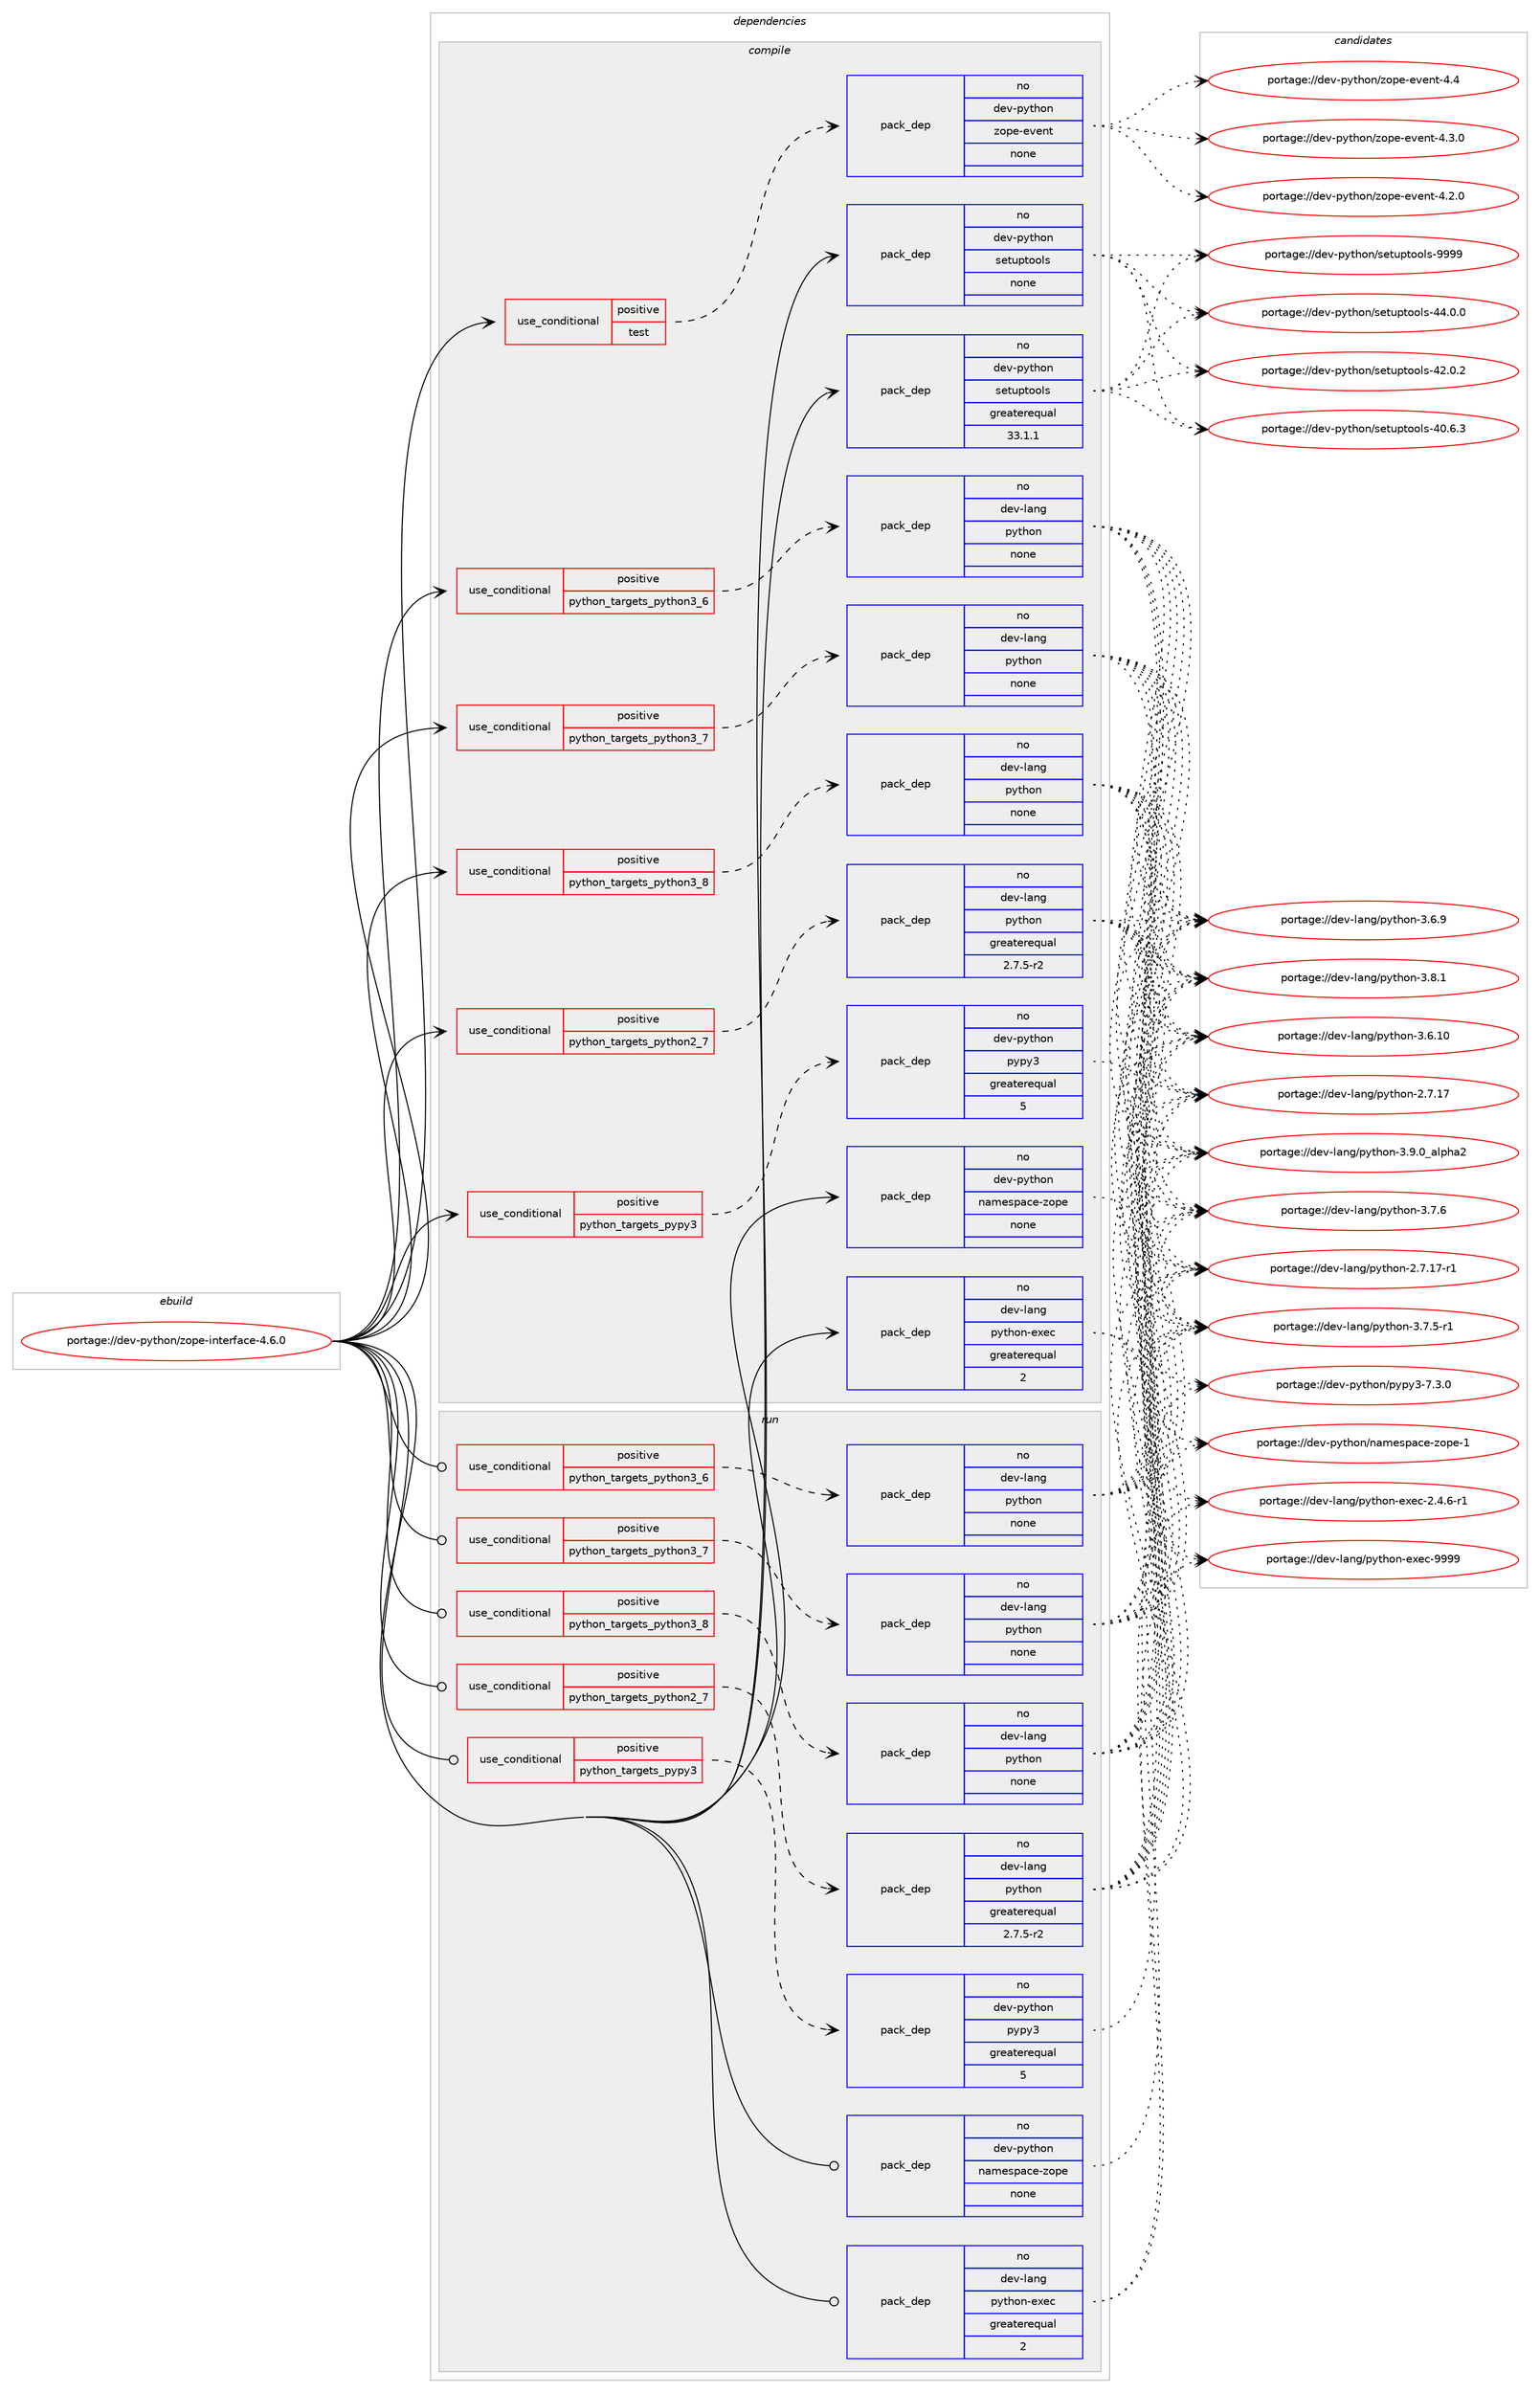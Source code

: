 digraph prolog {

# *************
# Graph options
# *************

newrank=true;
concentrate=true;
compound=true;
graph [rankdir=LR,fontname=Helvetica,fontsize=10,ranksep=1.5];#, ranksep=2.5, nodesep=0.2];
edge  [arrowhead=vee];
node  [fontname=Helvetica,fontsize=10];

# **********
# The ebuild
# **********

subgraph cluster_leftcol {
color=gray;
label=<<i>ebuild</i>>;
id [label="portage://dev-python/zope-interface-4.6.0", color=red, width=4, href="../dev-python/zope-interface-4.6.0.svg"];
}

# ****************
# The dependencies
# ****************

subgraph cluster_midcol {
color=gray;
label=<<i>dependencies</i>>;
subgraph cluster_compile {
fillcolor="#eeeeee";
style=filled;
label=<<i>compile</i>>;
subgraph cond103146 {
dependency416431 [label=<<TABLE BORDER="0" CELLBORDER="1" CELLSPACING="0" CELLPADDING="4"><TR><TD ROWSPAN="3" CELLPADDING="10">use_conditional</TD></TR><TR><TD>positive</TD></TR><TR><TD>python_targets_pypy3</TD></TR></TABLE>>, shape=none, color=red];
subgraph pack308404 {
dependency416432 [label=<<TABLE BORDER="0" CELLBORDER="1" CELLSPACING="0" CELLPADDING="4" WIDTH="220"><TR><TD ROWSPAN="6" CELLPADDING="30">pack_dep</TD></TR><TR><TD WIDTH="110">no</TD></TR><TR><TD>dev-python</TD></TR><TR><TD>pypy3</TD></TR><TR><TD>greaterequal</TD></TR><TR><TD>5</TD></TR></TABLE>>, shape=none, color=blue];
}
dependency416431:e -> dependency416432:w [weight=20,style="dashed",arrowhead="vee"];
}
id:e -> dependency416431:w [weight=20,style="solid",arrowhead="vee"];
subgraph cond103147 {
dependency416433 [label=<<TABLE BORDER="0" CELLBORDER="1" CELLSPACING="0" CELLPADDING="4"><TR><TD ROWSPAN="3" CELLPADDING="10">use_conditional</TD></TR><TR><TD>positive</TD></TR><TR><TD>python_targets_python2_7</TD></TR></TABLE>>, shape=none, color=red];
subgraph pack308405 {
dependency416434 [label=<<TABLE BORDER="0" CELLBORDER="1" CELLSPACING="0" CELLPADDING="4" WIDTH="220"><TR><TD ROWSPAN="6" CELLPADDING="30">pack_dep</TD></TR><TR><TD WIDTH="110">no</TD></TR><TR><TD>dev-lang</TD></TR><TR><TD>python</TD></TR><TR><TD>greaterequal</TD></TR><TR><TD>2.7.5-r2</TD></TR></TABLE>>, shape=none, color=blue];
}
dependency416433:e -> dependency416434:w [weight=20,style="dashed",arrowhead="vee"];
}
id:e -> dependency416433:w [weight=20,style="solid",arrowhead="vee"];
subgraph cond103148 {
dependency416435 [label=<<TABLE BORDER="0" CELLBORDER="1" CELLSPACING="0" CELLPADDING="4"><TR><TD ROWSPAN="3" CELLPADDING="10">use_conditional</TD></TR><TR><TD>positive</TD></TR><TR><TD>python_targets_python3_6</TD></TR></TABLE>>, shape=none, color=red];
subgraph pack308406 {
dependency416436 [label=<<TABLE BORDER="0" CELLBORDER="1" CELLSPACING="0" CELLPADDING="4" WIDTH="220"><TR><TD ROWSPAN="6" CELLPADDING="30">pack_dep</TD></TR><TR><TD WIDTH="110">no</TD></TR><TR><TD>dev-lang</TD></TR><TR><TD>python</TD></TR><TR><TD>none</TD></TR><TR><TD></TD></TR></TABLE>>, shape=none, color=blue];
}
dependency416435:e -> dependency416436:w [weight=20,style="dashed",arrowhead="vee"];
}
id:e -> dependency416435:w [weight=20,style="solid",arrowhead="vee"];
subgraph cond103149 {
dependency416437 [label=<<TABLE BORDER="0" CELLBORDER="1" CELLSPACING="0" CELLPADDING="4"><TR><TD ROWSPAN="3" CELLPADDING="10">use_conditional</TD></TR><TR><TD>positive</TD></TR><TR><TD>python_targets_python3_7</TD></TR></TABLE>>, shape=none, color=red];
subgraph pack308407 {
dependency416438 [label=<<TABLE BORDER="0" CELLBORDER="1" CELLSPACING="0" CELLPADDING="4" WIDTH="220"><TR><TD ROWSPAN="6" CELLPADDING="30">pack_dep</TD></TR><TR><TD WIDTH="110">no</TD></TR><TR><TD>dev-lang</TD></TR><TR><TD>python</TD></TR><TR><TD>none</TD></TR><TR><TD></TD></TR></TABLE>>, shape=none, color=blue];
}
dependency416437:e -> dependency416438:w [weight=20,style="dashed",arrowhead="vee"];
}
id:e -> dependency416437:w [weight=20,style="solid",arrowhead="vee"];
subgraph cond103150 {
dependency416439 [label=<<TABLE BORDER="0" CELLBORDER="1" CELLSPACING="0" CELLPADDING="4"><TR><TD ROWSPAN="3" CELLPADDING="10">use_conditional</TD></TR><TR><TD>positive</TD></TR><TR><TD>python_targets_python3_8</TD></TR></TABLE>>, shape=none, color=red];
subgraph pack308408 {
dependency416440 [label=<<TABLE BORDER="0" CELLBORDER="1" CELLSPACING="0" CELLPADDING="4" WIDTH="220"><TR><TD ROWSPAN="6" CELLPADDING="30">pack_dep</TD></TR><TR><TD WIDTH="110">no</TD></TR><TR><TD>dev-lang</TD></TR><TR><TD>python</TD></TR><TR><TD>none</TD></TR><TR><TD></TD></TR></TABLE>>, shape=none, color=blue];
}
dependency416439:e -> dependency416440:w [weight=20,style="dashed",arrowhead="vee"];
}
id:e -> dependency416439:w [weight=20,style="solid",arrowhead="vee"];
subgraph cond103151 {
dependency416441 [label=<<TABLE BORDER="0" CELLBORDER="1" CELLSPACING="0" CELLPADDING="4"><TR><TD ROWSPAN="3" CELLPADDING="10">use_conditional</TD></TR><TR><TD>positive</TD></TR><TR><TD>test</TD></TR></TABLE>>, shape=none, color=red];
subgraph pack308409 {
dependency416442 [label=<<TABLE BORDER="0" CELLBORDER="1" CELLSPACING="0" CELLPADDING="4" WIDTH="220"><TR><TD ROWSPAN="6" CELLPADDING="30">pack_dep</TD></TR><TR><TD WIDTH="110">no</TD></TR><TR><TD>dev-python</TD></TR><TR><TD>zope-event</TD></TR><TR><TD>none</TD></TR><TR><TD></TD></TR></TABLE>>, shape=none, color=blue];
}
dependency416441:e -> dependency416442:w [weight=20,style="dashed",arrowhead="vee"];
}
id:e -> dependency416441:w [weight=20,style="solid",arrowhead="vee"];
subgraph pack308410 {
dependency416443 [label=<<TABLE BORDER="0" CELLBORDER="1" CELLSPACING="0" CELLPADDING="4" WIDTH="220"><TR><TD ROWSPAN="6" CELLPADDING="30">pack_dep</TD></TR><TR><TD WIDTH="110">no</TD></TR><TR><TD>dev-lang</TD></TR><TR><TD>python-exec</TD></TR><TR><TD>greaterequal</TD></TR><TR><TD>2</TD></TR></TABLE>>, shape=none, color=blue];
}
id:e -> dependency416443:w [weight=20,style="solid",arrowhead="vee"];
subgraph pack308411 {
dependency416444 [label=<<TABLE BORDER="0" CELLBORDER="1" CELLSPACING="0" CELLPADDING="4" WIDTH="220"><TR><TD ROWSPAN="6" CELLPADDING="30">pack_dep</TD></TR><TR><TD WIDTH="110">no</TD></TR><TR><TD>dev-python</TD></TR><TR><TD>namespace-zope</TD></TR><TR><TD>none</TD></TR><TR><TD></TD></TR></TABLE>>, shape=none, color=blue];
}
id:e -> dependency416444:w [weight=20,style="solid",arrowhead="vee"];
subgraph pack308412 {
dependency416445 [label=<<TABLE BORDER="0" CELLBORDER="1" CELLSPACING="0" CELLPADDING="4" WIDTH="220"><TR><TD ROWSPAN="6" CELLPADDING="30">pack_dep</TD></TR><TR><TD WIDTH="110">no</TD></TR><TR><TD>dev-python</TD></TR><TR><TD>setuptools</TD></TR><TR><TD>greaterequal</TD></TR><TR><TD>33.1.1</TD></TR></TABLE>>, shape=none, color=blue];
}
id:e -> dependency416445:w [weight=20,style="solid",arrowhead="vee"];
subgraph pack308413 {
dependency416446 [label=<<TABLE BORDER="0" CELLBORDER="1" CELLSPACING="0" CELLPADDING="4" WIDTH="220"><TR><TD ROWSPAN="6" CELLPADDING="30">pack_dep</TD></TR><TR><TD WIDTH="110">no</TD></TR><TR><TD>dev-python</TD></TR><TR><TD>setuptools</TD></TR><TR><TD>none</TD></TR><TR><TD></TD></TR></TABLE>>, shape=none, color=blue];
}
id:e -> dependency416446:w [weight=20,style="solid",arrowhead="vee"];
}
subgraph cluster_compileandrun {
fillcolor="#eeeeee";
style=filled;
label=<<i>compile and run</i>>;
}
subgraph cluster_run {
fillcolor="#eeeeee";
style=filled;
label=<<i>run</i>>;
subgraph cond103152 {
dependency416447 [label=<<TABLE BORDER="0" CELLBORDER="1" CELLSPACING="0" CELLPADDING="4"><TR><TD ROWSPAN="3" CELLPADDING="10">use_conditional</TD></TR><TR><TD>positive</TD></TR><TR><TD>python_targets_pypy3</TD></TR></TABLE>>, shape=none, color=red];
subgraph pack308414 {
dependency416448 [label=<<TABLE BORDER="0" CELLBORDER="1" CELLSPACING="0" CELLPADDING="4" WIDTH="220"><TR><TD ROWSPAN="6" CELLPADDING="30">pack_dep</TD></TR><TR><TD WIDTH="110">no</TD></TR><TR><TD>dev-python</TD></TR><TR><TD>pypy3</TD></TR><TR><TD>greaterequal</TD></TR><TR><TD>5</TD></TR></TABLE>>, shape=none, color=blue];
}
dependency416447:e -> dependency416448:w [weight=20,style="dashed",arrowhead="vee"];
}
id:e -> dependency416447:w [weight=20,style="solid",arrowhead="odot"];
subgraph cond103153 {
dependency416449 [label=<<TABLE BORDER="0" CELLBORDER="1" CELLSPACING="0" CELLPADDING="4"><TR><TD ROWSPAN="3" CELLPADDING="10">use_conditional</TD></TR><TR><TD>positive</TD></TR><TR><TD>python_targets_python2_7</TD></TR></TABLE>>, shape=none, color=red];
subgraph pack308415 {
dependency416450 [label=<<TABLE BORDER="0" CELLBORDER="1" CELLSPACING="0" CELLPADDING="4" WIDTH="220"><TR><TD ROWSPAN="6" CELLPADDING="30">pack_dep</TD></TR><TR><TD WIDTH="110">no</TD></TR><TR><TD>dev-lang</TD></TR><TR><TD>python</TD></TR><TR><TD>greaterequal</TD></TR><TR><TD>2.7.5-r2</TD></TR></TABLE>>, shape=none, color=blue];
}
dependency416449:e -> dependency416450:w [weight=20,style="dashed",arrowhead="vee"];
}
id:e -> dependency416449:w [weight=20,style="solid",arrowhead="odot"];
subgraph cond103154 {
dependency416451 [label=<<TABLE BORDER="0" CELLBORDER="1" CELLSPACING="0" CELLPADDING="4"><TR><TD ROWSPAN="3" CELLPADDING="10">use_conditional</TD></TR><TR><TD>positive</TD></TR><TR><TD>python_targets_python3_6</TD></TR></TABLE>>, shape=none, color=red];
subgraph pack308416 {
dependency416452 [label=<<TABLE BORDER="0" CELLBORDER="1" CELLSPACING="0" CELLPADDING="4" WIDTH="220"><TR><TD ROWSPAN="6" CELLPADDING="30">pack_dep</TD></TR><TR><TD WIDTH="110">no</TD></TR><TR><TD>dev-lang</TD></TR><TR><TD>python</TD></TR><TR><TD>none</TD></TR><TR><TD></TD></TR></TABLE>>, shape=none, color=blue];
}
dependency416451:e -> dependency416452:w [weight=20,style="dashed",arrowhead="vee"];
}
id:e -> dependency416451:w [weight=20,style="solid",arrowhead="odot"];
subgraph cond103155 {
dependency416453 [label=<<TABLE BORDER="0" CELLBORDER="1" CELLSPACING="0" CELLPADDING="4"><TR><TD ROWSPAN="3" CELLPADDING="10">use_conditional</TD></TR><TR><TD>positive</TD></TR><TR><TD>python_targets_python3_7</TD></TR></TABLE>>, shape=none, color=red];
subgraph pack308417 {
dependency416454 [label=<<TABLE BORDER="0" CELLBORDER="1" CELLSPACING="0" CELLPADDING="4" WIDTH="220"><TR><TD ROWSPAN="6" CELLPADDING="30">pack_dep</TD></TR><TR><TD WIDTH="110">no</TD></TR><TR><TD>dev-lang</TD></TR><TR><TD>python</TD></TR><TR><TD>none</TD></TR><TR><TD></TD></TR></TABLE>>, shape=none, color=blue];
}
dependency416453:e -> dependency416454:w [weight=20,style="dashed",arrowhead="vee"];
}
id:e -> dependency416453:w [weight=20,style="solid",arrowhead="odot"];
subgraph cond103156 {
dependency416455 [label=<<TABLE BORDER="0" CELLBORDER="1" CELLSPACING="0" CELLPADDING="4"><TR><TD ROWSPAN="3" CELLPADDING="10">use_conditional</TD></TR><TR><TD>positive</TD></TR><TR><TD>python_targets_python3_8</TD></TR></TABLE>>, shape=none, color=red];
subgraph pack308418 {
dependency416456 [label=<<TABLE BORDER="0" CELLBORDER="1" CELLSPACING="0" CELLPADDING="4" WIDTH="220"><TR><TD ROWSPAN="6" CELLPADDING="30">pack_dep</TD></TR><TR><TD WIDTH="110">no</TD></TR><TR><TD>dev-lang</TD></TR><TR><TD>python</TD></TR><TR><TD>none</TD></TR><TR><TD></TD></TR></TABLE>>, shape=none, color=blue];
}
dependency416455:e -> dependency416456:w [weight=20,style="dashed",arrowhead="vee"];
}
id:e -> dependency416455:w [weight=20,style="solid",arrowhead="odot"];
subgraph pack308419 {
dependency416457 [label=<<TABLE BORDER="0" CELLBORDER="1" CELLSPACING="0" CELLPADDING="4" WIDTH="220"><TR><TD ROWSPAN="6" CELLPADDING="30">pack_dep</TD></TR><TR><TD WIDTH="110">no</TD></TR><TR><TD>dev-lang</TD></TR><TR><TD>python-exec</TD></TR><TR><TD>greaterequal</TD></TR><TR><TD>2</TD></TR></TABLE>>, shape=none, color=blue];
}
id:e -> dependency416457:w [weight=20,style="solid",arrowhead="odot"];
subgraph pack308420 {
dependency416458 [label=<<TABLE BORDER="0" CELLBORDER="1" CELLSPACING="0" CELLPADDING="4" WIDTH="220"><TR><TD ROWSPAN="6" CELLPADDING="30">pack_dep</TD></TR><TR><TD WIDTH="110">no</TD></TR><TR><TD>dev-python</TD></TR><TR><TD>namespace-zope</TD></TR><TR><TD>none</TD></TR><TR><TD></TD></TR></TABLE>>, shape=none, color=blue];
}
id:e -> dependency416458:w [weight=20,style="solid",arrowhead="odot"];
}
}

# **************
# The candidates
# **************

subgraph cluster_choices {
rank=same;
color=gray;
label=<<i>candidates</i>>;

subgraph choice308404 {
color=black;
nodesep=1;
choice100101118451121211161041111104711212111212151455546514648 [label="portage://dev-python/pypy3-7.3.0", color=red, width=4,href="../dev-python/pypy3-7.3.0.svg"];
dependency416432:e -> choice100101118451121211161041111104711212111212151455546514648:w [style=dotted,weight="100"];
}
subgraph choice308405 {
color=black;
nodesep=1;
choice10010111845108971101034711212111610411111045514657464895971081121049750 [label="portage://dev-lang/python-3.9.0_alpha2", color=red, width=4,href="../dev-lang/python-3.9.0_alpha2.svg"];
choice100101118451089711010347112121116104111110455146564649 [label="portage://dev-lang/python-3.8.1", color=red, width=4,href="../dev-lang/python-3.8.1.svg"];
choice100101118451089711010347112121116104111110455146554654 [label="portage://dev-lang/python-3.7.6", color=red, width=4,href="../dev-lang/python-3.7.6.svg"];
choice1001011184510897110103471121211161041111104551465546534511449 [label="portage://dev-lang/python-3.7.5-r1", color=red, width=4,href="../dev-lang/python-3.7.5-r1.svg"];
choice100101118451089711010347112121116104111110455146544657 [label="portage://dev-lang/python-3.6.9", color=red, width=4,href="../dev-lang/python-3.6.9.svg"];
choice10010111845108971101034711212111610411111045514654464948 [label="portage://dev-lang/python-3.6.10", color=red, width=4,href="../dev-lang/python-3.6.10.svg"];
choice100101118451089711010347112121116104111110455046554649554511449 [label="portage://dev-lang/python-2.7.17-r1", color=red, width=4,href="../dev-lang/python-2.7.17-r1.svg"];
choice10010111845108971101034711212111610411111045504655464955 [label="portage://dev-lang/python-2.7.17", color=red, width=4,href="../dev-lang/python-2.7.17.svg"];
dependency416434:e -> choice10010111845108971101034711212111610411111045514657464895971081121049750:w [style=dotted,weight="100"];
dependency416434:e -> choice100101118451089711010347112121116104111110455146564649:w [style=dotted,weight="100"];
dependency416434:e -> choice100101118451089711010347112121116104111110455146554654:w [style=dotted,weight="100"];
dependency416434:e -> choice1001011184510897110103471121211161041111104551465546534511449:w [style=dotted,weight="100"];
dependency416434:e -> choice100101118451089711010347112121116104111110455146544657:w [style=dotted,weight="100"];
dependency416434:e -> choice10010111845108971101034711212111610411111045514654464948:w [style=dotted,weight="100"];
dependency416434:e -> choice100101118451089711010347112121116104111110455046554649554511449:w [style=dotted,weight="100"];
dependency416434:e -> choice10010111845108971101034711212111610411111045504655464955:w [style=dotted,weight="100"];
}
subgraph choice308406 {
color=black;
nodesep=1;
choice10010111845108971101034711212111610411111045514657464895971081121049750 [label="portage://dev-lang/python-3.9.0_alpha2", color=red, width=4,href="../dev-lang/python-3.9.0_alpha2.svg"];
choice100101118451089711010347112121116104111110455146564649 [label="portage://dev-lang/python-3.8.1", color=red, width=4,href="../dev-lang/python-3.8.1.svg"];
choice100101118451089711010347112121116104111110455146554654 [label="portage://dev-lang/python-3.7.6", color=red, width=4,href="../dev-lang/python-3.7.6.svg"];
choice1001011184510897110103471121211161041111104551465546534511449 [label="portage://dev-lang/python-3.7.5-r1", color=red, width=4,href="../dev-lang/python-3.7.5-r1.svg"];
choice100101118451089711010347112121116104111110455146544657 [label="portage://dev-lang/python-3.6.9", color=red, width=4,href="../dev-lang/python-3.6.9.svg"];
choice10010111845108971101034711212111610411111045514654464948 [label="portage://dev-lang/python-3.6.10", color=red, width=4,href="../dev-lang/python-3.6.10.svg"];
choice100101118451089711010347112121116104111110455046554649554511449 [label="portage://dev-lang/python-2.7.17-r1", color=red, width=4,href="../dev-lang/python-2.7.17-r1.svg"];
choice10010111845108971101034711212111610411111045504655464955 [label="portage://dev-lang/python-2.7.17", color=red, width=4,href="../dev-lang/python-2.7.17.svg"];
dependency416436:e -> choice10010111845108971101034711212111610411111045514657464895971081121049750:w [style=dotted,weight="100"];
dependency416436:e -> choice100101118451089711010347112121116104111110455146564649:w [style=dotted,weight="100"];
dependency416436:e -> choice100101118451089711010347112121116104111110455146554654:w [style=dotted,weight="100"];
dependency416436:e -> choice1001011184510897110103471121211161041111104551465546534511449:w [style=dotted,weight="100"];
dependency416436:e -> choice100101118451089711010347112121116104111110455146544657:w [style=dotted,weight="100"];
dependency416436:e -> choice10010111845108971101034711212111610411111045514654464948:w [style=dotted,weight="100"];
dependency416436:e -> choice100101118451089711010347112121116104111110455046554649554511449:w [style=dotted,weight="100"];
dependency416436:e -> choice10010111845108971101034711212111610411111045504655464955:w [style=dotted,weight="100"];
}
subgraph choice308407 {
color=black;
nodesep=1;
choice10010111845108971101034711212111610411111045514657464895971081121049750 [label="portage://dev-lang/python-3.9.0_alpha2", color=red, width=4,href="../dev-lang/python-3.9.0_alpha2.svg"];
choice100101118451089711010347112121116104111110455146564649 [label="portage://dev-lang/python-3.8.1", color=red, width=4,href="../dev-lang/python-3.8.1.svg"];
choice100101118451089711010347112121116104111110455146554654 [label="portage://dev-lang/python-3.7.6", color=red, width=4,href="../dev-lang/python-3.7.6.svg"];
choice1001011184510897110103471121211161041111104551465546534511449 [label="portage://dev-lang/python-3.7.5-r1", color=red, width=4,href="../dev-lang/python-3.7.5-r1.svg"];
choice100101118451089711010347112121116104111110455146544657 [label="portage://dev-lang/python-3.6.9", color=red, width=4,href="../dev-lang/python-3.6.9.svg"];
choice10010111845108971101034711212111610411111045514654464948 [label="portage://dev-lang/python-3.6.10", color=red, width=4,href="../dev-lang/python-3.6.10.svg"];
choice100101118451089711010347112121116104111110455046554649554511449 [label="portage://dev-lang/python-2.7.17-r1", color=red, width=4,href="../dev-lang/python-2.7.17-r1.svg"];
choice10010111845108971101034711212111610411111045504655464955 [label="portage://dev-lang/python-2.7.17", color=red, width=4,href="../dev-lang/python-2.7.17.svg"];
dependency416438:e -> choice10010111845108971101034711212111610411111045514657464895971081121049750:w [style=dotted,weight="100"];
dependency416438:e -> choice100101118451089711010347112121116104111110455146564649:w [style=dotted,weight="100"];
dependency416438:e -> choice100101118451089711010347112121116104111110455146554654:w [style=dotted,weight="100"];
dependency416438:e -> choice1001011184510897110103471121211161041111104551465546534511449:w [style=dotted,weight="100"];
dependency416438:e -> choice100101118451089711010347112121116104111110455146544657:w [style=dotted,weight="100"];
dependency416438:e -> choice10010111845108971101034711212111610411111045514654464948:w [style=dotted,weight="100"];
dependency416438:e -> choice100101118451089711010347112121116104111110455046554649554511449:w [style=dotted,weight="100"];
dependency416438:e -> choice10010111845108971101034711212111610411111045504655464955:w [style=dotted,weight="100"];
}
subgraph choice308408 {
color=black;
nodesep=1;
choice10010111845108971101034711212111610411111045514657464895971081121049750 [label="portage://dev-lang/python-3.9.0_alpha2", color=red, width=4,href="../dev-lang/python-3.9.0_alpha2.svg"];
choice100101118451089711010347112121116104111110455146564649 [label="portage://dev-lang/python-3.8.1", color=red, width=4,href="../dev-lang/python-3.8.1.svg"];
choice100101118451089711010347112121116104111110455146554654 [label="portage://dev-lang/python-3.7.6", color=red, width=4,href="../dev-lang/python-3.7.6.svg"];
choice1001011184510897110103471121211161041111104551465546534511449 [label="portage://dev-lang/python-3.7.5-r1", color=red, width=4,href="../dev-lang/python-3.7.5-r1.svg"];
choice100101118451089711010347112121116104111110455146544657 [label="portage://dev-lang/python-3.6.9", color=red, width=4,href="../dev-lang/python-3.6.9.svg"];
choice10010111845108971101034711212111610411111045514654464948 [label="portage://dev-lang/python-3.6.10", color=red, width=4,href="../dev-lang/python-3.6.10.svg"];
choice100101118451089711010347112121116104111110455046554649554511449 [label="portage://dev-lang/python-2.7.17-r1", color=red, width=4,href="../dev-lang/python-2.7.17-r1.svg"];
choice10010111845108971101034711212111610411111045504655464955 [label="portage://dev-lang/python-2.7.17", color=red, width=4,href="../dev-lang/python-2.7.17.svg"];
dependency416440:e -> choice10010111845108971101034711212111610411111045514657464895971081121049750:w [style=dotted,weight="100"];
dependency416440:e -> choice100101118451089711010347112121116104111110455146564649:w [style=dotted,weight="100"];
dependency416440:e -> choice100101118451089711010347112121116104111110455146554654:w [style=dotted,weight="100"];
dependency416440:e -> choice1001011184510897110103471121211161041111104551465546534511449:w [style=dotted,weight="100"];
dependency416440:e -> choice100101118451089711010347112121116104111110455146544657:w [style=dotted,weight="100"];
dependency416440:e -> choice10010111845108971101034711212111610411111045514654464948:w [style=dotted,weight="100"];
dependency416440:e -> choice100101118451089711010347112121116104111110455046554649554511449:w [style=dotted,weight="100"];
dependency416440:e -> choice10010111845108971101034711212111610411111045504655464955:w [style=dotted,weight="100"];
}
subgraph choice308409 {
color=black;
nodesep=1;
choice10010111845112121116104111110471221111121014510111810111011645524652 [label="portage://dev-python/zope-event-4.4", color=red, width=4,href="../dev-python/zope-event-4.4.svg"];
choice100101118451121211161041111104712211111210145101118101110116455246514648 [label="portage://dev-python/zope-event-4.3.0", color=red, width=4,href="../dev-python/zope-event-4.3.0.svg"];
choice100101118451121211161041111104712211111210145101118101110116455246504648 [label="portage://dev-python/zope-event-4.2.0", color=red, width=4,href="../dev-python/zope-event-4.2.0.svg"];
dependency416442:e -> choice10010111845112121116104111110471221111121014510111810111011645524652:w [style=dotted,weight="100"];
dependency416442:e -> choice100101118451121211161041111104712211111210145101118101110116455246514648:w [style=dotted,weight="100"];
dependency416442:e -> choice100101118451121211161041111104712211111210145101118101110116455246504648:w [style=dotted,weight="100"];
}
subgraph choice308410 {
color=black;
nodesep=1;
choice10010111845108971101034711212111610411111045101120101994557575757 [label="portage://dev-lang/python-exec-9999", color=red, width=4,href="../dev-lang/python-exec-9999.svg"];
choice10010111845108971101034711212111610411111045101120101994550465246544511449 [label="portage://dev-lang/python-exec-2.4.6-r1", color=red, width=4,href="../dev-lang/python-exec-2.4.6-r1.svg"];
dependency416443:e -> choice10010111845108971101034711212111610411111045101120101994557575757:w [style=dotted,weight="100"];
dependency416443:e -> choice10010111845108971101034711212111610411111045101120101994550465246544511449:w [style=dotted,weight="100"];
}
subgraph choice308411 {
color=black;
nodesep=1;
choice1001011184511212111610411111047110971091011151129799101451221111121014549 [label="portage://dev-python/namespace-zope-1", color=red, width=4,href="../dev-python/namespace-zope-1.svg"];
dependency416444:e -> choice1001011184511212111610411111047110971091011151129799101451221111121014549:w [style=dotted,weight="100"];
}
subgraph choice308412 {
color=black;
nodesep=1;
choice10010111845112121116104111110471151011161171121161111111081154557575757 [label="portage://dev-python/setuptools-9999", color=red, width=4,href="../dev-python/setuptools-9999.svg"];
choice100101118451121211161041111104711510111611711211611111110811545525246484648 [label="portage://dev-python/setuptools-44.0.0", color=red, width=4,href="../dev-python/setuptools-44.0.0.svg"];
choice100101118451121211161041111104711510111611711211611111110811545525046484650 [label="portage://dev-python/setuptools-42.0.2", color=red, width=4,href="../dev-python/setuptools-42.0.2.svg"];
choice100101118451121211161041111104711510111611711211611111110811545524846544651 [label="portage://dev-python/setuptools-40.6.3", color=red, width=4,href="../dev-python/setuptools-40.6.3.svg"];
dependency416445:e -> choice10010111845112121116104111110471151011161171121161111111081154557575757:w [style=dotted,weight="100"];
dependency416445:e -> choice100101118451121211161041111104711510111611711211611111110811545525246484648:w [style=dotted,weight="100"];
dependency416445:e -> choice100101118451121211161041111104711510111611711211611111110811545525046484650:w [style=dotted,weight="100"];
dependency416445:e -> choice100101118451121211161041111104711510111611711211611111110811545524846544651:w [style=dotted,weight="100"];
}
subgraph choice308413 {
color=black;
nodesep=1;
choice10010111845112121116104111110471151011161171121161111111081154557575757 [label="portage://dev-python/setuptools-9999", color=red, width=4,href="../dev-python/setuptools-9999.svg"];
choice100101118451121211161041111104711510111611711211611111110811545525246484648 [label="portage://dev-python/setuptools-44.0.0", color=red, width=4,href="../dev-python/setuptools-44.0.0.svg"];
choice100101118451121211161041111104711510111611711211611111110811545525046484650 [label="portage://dev-python/setuptools-42.0.2", color=red, width=4,href="../dev-python/setuptools-42.0.2.svg"];
choice100101118451121211161041111104711510111611711211611111110811545524846544651 [label="portage://dev-python/setuptools-40.6.3", color=red, width=4,href="../dev-python/setuptools-40.6.3.svg"];
dependency416446:e -> choice10010111845112121116104111110471151011161171121161111111081154557575757:w [style=dotted,weight="100"];
dependency416446:e -> choice100101118451121211161041111104711510111611711211611111110811545525246484648:w [style=dotted,weight="100"];
dependency416446:e -> choice100101118451121211161041111104711510111611711211611111110811545525046484650:w [style=dotted,weight="100"];
dependency416446:e -> choice100101118451121211161041111104711510111611711211611111110811545524846544651:w [style=dotted,weight="100"];
}
subgraph choice308414 {
color=black;
nodesep=1;
choice100101118451121211161041111104711212111212151455546514648 [label="portage://dev-python/pypy3-7.3.0", color=red, width=4,href="../dev-python/pypy3-7.3.0.svg"];
dependency416448:e -> choice100101118451121211161041111104711212111212151455546514648:w [style=dotted,weight="100"];
}
subgraph choice308415 {
color=black;
nodesep=1;
choice10010111845108971101034711212111610411111045514657464895971081121049750 [label="portage://dev-lang/python-3.9.0_alpha2", color=red, width=4,href="../dev-lang/python-3.9.0_alpha2.svg"];
choice100101118451089711010347112121116104111110455146564649 [label="portage://dev-lang/python-3.8.1", color=red, width=4,href="../dev-lang/python-3.8.1.svg"];
choice100101118451089711010347112121116104111110455146554654 [label="portage://dev-lang/python-3.7.6", color=red, width=4,href="../dev-lang/python-3.7.6.svg"];
choice1001011184510897110103471121211161041111104551465546534511449 [label="portage://dev-lang/python-3.7.5-r1", color=red, width=4,href="../dev-lang/python-3.7.5-r1.svg"];
choice100101118451089711010347112121116104111110455146544657 [label="portage://dev-lang/python-3.6.9", color=red, width=4,href="../dev-lang/python-3.6.9.svg"];
choice10010111845108971101034711212111610411111045514654464948 [label="portage://dev-lang/python-3.6.10", color=red, width=4,href="../dev-lang/python-3.6.10.svg"];
choice100101118451089711010347112121116104111110455046554649554511449 [label="portage://dev-lang/python-2.7.17-r1", color=red, width=4,href="../dev-lang/python-2.7.17-r1.svg"];
choice10010111845108971101034711212111610411111045504655464955 [label="portage://dev-lang/python-2.7.17", color=red, width=4,href="../dev-lang/python-2.7.17.svg"];
dependency416450:e -> choice10010111845108971101034711212111610411111045514657464895971081121049750:w [style=dotted,weight="100"];
dependency416450:e -> choice100101118451089711010347112121116104111110455146564649:w [style=dotted,weight="100"];
dependency416450:e -> choice100101118451089711010347112121116104111110455146554654:w [style=dotted,weight="100"];
dependency416450:e -> choice1001011184510897110103471121211161041111104551465546534511449:w [style=dotted,weight="100"];
dependency416450:e -> choice100101118451089711010347112121116104111110455146544657:w [style=dotted,weight="100"];
dependency416450:e -> choice10010111845108971101034711212111610411111045514654464948:w [style=dotted,weight="100"];
dependency416450:e -> choice100101118451089711010347112121116104111110455046554649554511449:w [style=dotted,weight="100"];
dependency416450:e -> choice10010111845108971101034711212111610411111045504655464955:w [style=dotted,weight="100"];
}
subgraph choice308416 {
color=black;
nodesep=1;
choice10010111845108971101034711212111610411111045514657464895971081121049750 [label="portage://dev-lang/python-3.9.0_alpha2", color=red, width=4,href="../dev-lang/python-3.9.0_alpha2.svg"];
choice100101118451089711010347112121116104111110455146564649 [label="portage://dev-lang/python-3.8.1", color=red, width=4,href="../dev-lang/python-3.8.1.svg"];
choice100101118451089711010347112121116104111110455146554654 [label="portage://dev-lang/python-3.7.6", color=red, width=4,href="../dev-lang/python-3.7.6.svg"];
choice1001011184510897110103471121211161041111104551465546534511449 [label="portage://dev-lang/python-3.7.5-r1", color=red, width=4,href="../dev-lang/python-3.7.5-r1.svg"];
choice100101118451089711010347112121116104111110455146544657 [label="portage://dev-lang/python-3.6.9", color=red, width=4,href="../dev-lang/python-3.6.9.svg"];
choice10010111845108971101034711212111610411111045514654464948 [label="portage://dev-lang/python-3.6.10", color=red, width=4,href="../dev-lang/python-3.6.10.svg"];
choice100101118451089711010347112121116104111110455046554649554511449 [label="portage://dev-lang/python-2.7.17-r1", color=red, width=4,href="../dev-lang/python-2.7.17-r1.svg"];
choice10010111845108971101034711212111610411111045504655464955 [label="portage://dev-lang/python-2.7.17", color=red, width=4,href="../dev-lang/python-2.7.17.svg"];
dependency416452:e -> choice10010111845108971101034711212111610411111045514657464895971081121049750:w [style=dotted,weight="100"];
dependency416452:e -> choice100101118451089711010347112121116104111110455146564649:w [style=dotted,weight="100"];
dependency416452:e -> choice100101118451089711010347112121116104111110455146554654:w [style=dotted,weight="100"];
dependency416452:e -> choice1001011184510897110103471121211161041111104551465546534511449:w [style=dotted,weight="100"];
dependency416452:e -> choice100101118451089711010347112121116104111110455146544657:w [style=dotted,weight="100"];
dependency416452:e -> choice10010111845108971101034711212111610411111045514654464948:w [style=dotted,weight="100"];
dependency416452:e -> choice100101118451089711010347112121116104111110455046554649554511449:w [style=dotted,weight="100"];
dependency416452:e -> choice10010111845108971101034711212111610411111045504655464955:w [style=dotted,weight="100"];
}
subgraph choice308417 {
color=black;
nodesep=1;
choice10010111845108971101034711212111610411111045514657464895971081121049750 [label="portage://dev-lang/python-3.9.0_alpha2", color=red, width=4,href="../dev-lang/python-3.9.0_alpha2.svg"];
choice100101118451089711010347112121116104111110455146564649 [label="portage://dev-lang/python-3.8.1", color=red, width=4,href="../dev-lang/python-3.8.1.svg"];
choice100101118451089711010347112121116104111110455146554654 [label="portage://dev-lang/python-3.7.6", color=red, width=4,href="../dev-lang/python-3.7.6.svg"];
choice1001011184510897110103471121211161041111104551465546534511449 [label="portage://dev-lang/python-3.7.5-r1", color=red, width=4,href="../dev-lang/python-3.7.5-r1.svg"];
choice100101118451089711010347112121116104111110455146544657 [label="portage://dev-lang/python-3.6.9", color=red, width=4,href="../dev-lang/python-3.6.9.svg"];
choice10010111845108971101034711212111610411111045514654464948 [label="portage://dev-lang/python-3.6.10", color=red, width=4,href="../dev-lang/python-3.6.10.svg"];
choice100101118451089711010347112121116104111110455046554649554511449 [label="portage://dev-lang/python-2.7.17-r1", color=red, width=4,href="../dev-lang/python-2.7.17-r1.svg"];
choice10010111845108971101034711212111610411111045504655464955 [label="portage://dev-lang/python-2.7.17", color=red, width=4,href="../dev-lang/python-2.7.17.svg"];
dependency416454:e -> choice10010111845108971101034711212111610411111045514657464895971081121049750:w [style=dotted,weight="100"];
dependency416454:e -> choice100101118451089711010347112121116104111110455146564649:w [style=dotted,weight="100"];
dependency416454:e -> choice100101118451089711010347112121116104111110455146554654:w [style=dotted,weight="100"];
dependency416454:e -> choice1001011184510897110103471121211161041111104551465546534511449:w [style=dotted,weight="100"];
dependency416454:e -> choice100101118451089711010347112121116104111110455146544657:w [style=dotted,weight="100"];
dependency416454:e -> choice10010111845108971101034711212111610411111045514654464948:w [style=dotted,weight="100"];
dependency416454:e -> choice100101118451089711010347112121116104111110455046554649554511449:w [style=dotted,weight="100"];
dependency416454:e -> choice10010111845108971101034711212111610411111045504655464955:w [style=dotted,weight="100"];
}
subgraph choice308418 {
color=black;
nodesep=1;
choice10010111845108971101034711212111610411111045514657464895971081121049750 [label="portage://dev-lang/python-3.9.0_alpha2", color=red, width=4,href="../dev-lang/python-3.9.0_alpha2.svg"];
choice100101118451089711010347112121116104111110455146564649 [label="portage://dev-lang/python-3.8.1", color=red, width=4,href="../dev-lang/python-3.8.1.svg"];
choice100101118451089711010347112121116104111110455146554654 [label="portage://dev-lang/python-3.7.6", color=red, width=4,href="../dev-lang/python-3.7.6.svg"];
choice1001011184510897110103471121211161041111104551465546534511449 [label="portage://dev-lang/python-3.7.5-r1", color=red, width=4,href="../dev-lang/python-3.7.5-r1.svg"];
choice100101118451089711010347112121116104111110455146544657 [label="portage://dev-lang/python-3.6.9", color=red, width=4,href="../dev-lang/python-3.6.9.svg"];
choice10010111845108971101034711212111610411111045514654464948 [label="portage://dev-lang/python-3.6.10", color=red, width=4,href="../dev-lang/python-3.6.10.svg"];
choice100101118451089711010347112121116104111110455046554649554511449 [label="portage://dev-lang/python-2.7.17-r1", color=red, width=4,href="../dev-lang/python-2.7.17-r1.svg"];
choice10010111845108971101034711212111610411111045504655464955 [label="portage://dev-lang/python-2.7.17", color=red, width=4,href="../dev-lang/python-2.7.17.svg"];
dependency416456:e -> choice10010111845108971101034711212111610411111045514657464895971081121049750:w [style=dotted,weight="100"];
dependency416456:e -> choice100101118451089711010347112121116104111110455146564649:w [style=dotted,weight="100"];
dependency416456:e -> choice100101118451089711010347112121116104111110455146554654:w [style=dotted,weight="100"];
dependency416456:e -> choice1001011184510897110103471121211161041111104551465546534511449:w [style=dotted,weight="100"];
dependency416456:e -> choice100101118451089711010347112121116104111110455146544657:w [style=dotted,weight="100"];
dependency416456:e -> choice10010111845108971101034711212111610411111045514654464948:w [style=dotted,weight="100"];
dependency416456:e -> choice100101118451089711010347112121116104111110455046554649554511449:w [style=dotted,weight="100"];
dependency416456:e -> choice10010111845108971101034711212111610411111045504655464955:w [style=dotted,weight="100"];
}
subgraph choice308419 {
color=black;
nodesep=1;
choice10010111845108971101034711212111610411111045101120101994557575757 [label="portage://dev-lang/python-exec-9999", color=red, width=4,href="../dev-lang/python-exec-9999.svg"];
choice10010111845108971101034711212111610411111045101120101994550465246544511449 [label="portage://dev-lang/python-exec-2.4.6-r1", color=red, width=4,href="../dev-lang/python-exec-2.4.6-r1.svg"];
dependency416457:e -> choice10010111845108971101034711212111610411111045101120101994557575757:w [style=dotted,weight="100"];
dependency416457:e -> choice10010111845108971101034711212111610411111045101120101994550465246544511449:w [style=dotted,weight="100"];
}
subgraph choice308420 {
color=black;
nodesep=1;
choice1001011184511212111610411111047110971091011151129799101451221111121014549 [label="portage://dev-python/namespace-zope-1", color=red, width=4,href="../dev-python/namespace-zope-1.svg"];
dependency416458:e -> choice1001011184511212111610411111047110971091011151129799101451221111121014549:w [style=dotted,weight="100"];
}
}

}
